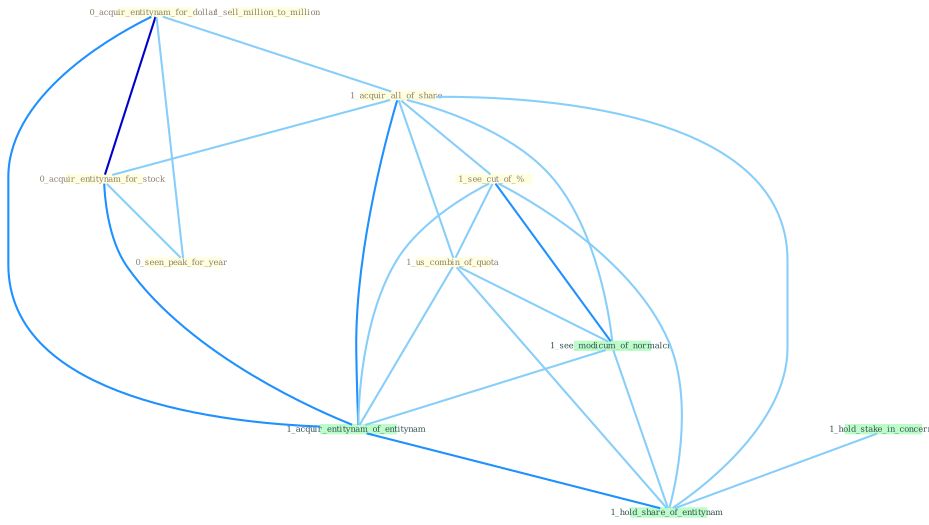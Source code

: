 Graph G{ 
    node
    [shape=polygon,style=filled,width=.5,height=.06,color="#BDFCC9",fixedsize=true,fontsize=4,
    fontcolor="#2f4f4f"];
    {node
    [color="#ffffe0", fontcolor="#8b7d6b"] "0_acquir_entitynam_for_dollar " "1_acquir_all_of_share " "0_acquir_entitynam_for_stock " "1_sell_million_to_million " "1_see_cut_of_% " "1_us_combin_of_quota " "0_seen_peak_for_year "}
{node [color="#fff0f5", fontcolor="#b22222"]}
edge [color="#B0E2FF"];

	"0_acquir_entitynam_for_dollar " -- "1_acquir_all_of_share " [w="1", color="#87cefa" ];
	"0_acquir_entitynam_for_dollar " -- "0_acquir_entitynam_for_stock " [w="3", color="#0000cd" , len=0.6];
	"0_acquir_entitynam_for_dollar " -- "0_seen_peak_for_year " [w="1", color="#87cefa" ];
	"0_acquir_entitynam_for_dollar " -- "1_acquir_entitynam_of_entitynam " [w="2", color="#1e90ff" , len=0.8];
	"1_acquir_all_of_share " -- "0_acquir_entitynam_for_stock " [w="1", color="#87cefa" ];
	"1_acquir_all_of_share " -- "1_see_cut_of_% " [w="1", color="#87cefa" ];
	"1_acquir_all_of_share " -- "1_us_combin_of_quota " [w="1", color="#87cefa" ];
	"1_acquir_all_of_share " -- "1_see_modicum_of_normalci " [w="1", color="#87cefa" ];
	"1_acquir_all_of_share " -- "1_acquir_entitynam_of_entitynam " [w="2", color="#1e90ff" , len=0.8];
	"1_acquir_all_of_share " -- "1_hold_share_of_entitynam " [w="1", color="#87cefa" ];
	"0_acquir_entitynam_for_stock " -- "0_seen_peak_for_year " [w="1", color="#87cefa" ];
	"0_acquir_entitynam_for_stock " -- "1_acquir_entitynam_of_entitynam " [w="2", color="#1e90ff" , len=0.8];
	"1_see_cut_of_% " -- "1_us_combin_of_quota " [w="1", color="#87cefa" ];
	"1_see_cut_of_% " -- "1_see_modicum_of_normalci " [w="2", color="#1e90ff" , len=0.8];
	"1_see_cut_of_% " -- "1_acquir_entitynam_of_entitynam " [w="1", color="#87cefa" ];
	"1_see_cut_of_% " -- "1_hold_share_of_entitynam " [w="1", color="#87cefa" ];
	"1_us_combin_of_quota " -- "1_see_modicum_of_normalci " [w="1", color="#87cefa" ];
	"1_us_combin_of_quota " -- "1_acquir_entitynam_of_entitynam " [w="1", color="#87cefa" ];
	"1_us_combin_of_quota " -- "1_hold_share_of_entitynam " [w="1", color="#87cefa" ];
	"1_hold_stake_in_concern " -- "1_hold_share_of_entitynam " [w="1", color="#87cefa" ];
	"1_see_modicum_of_normalci " -- "1_acquir_entitynam_of_entitynam " [w="1", color="#87cefa" ];
	"1_see_modicum_of_normalci " -- "1_hold_share_of_entitynam " [w="1", color="#87cefa" ];
	"1_acquir_entitynam_of_entitynam " -- "1_hold_share_of_entitynam " [w="2", color="#1e90ff" , len=0.8];
}